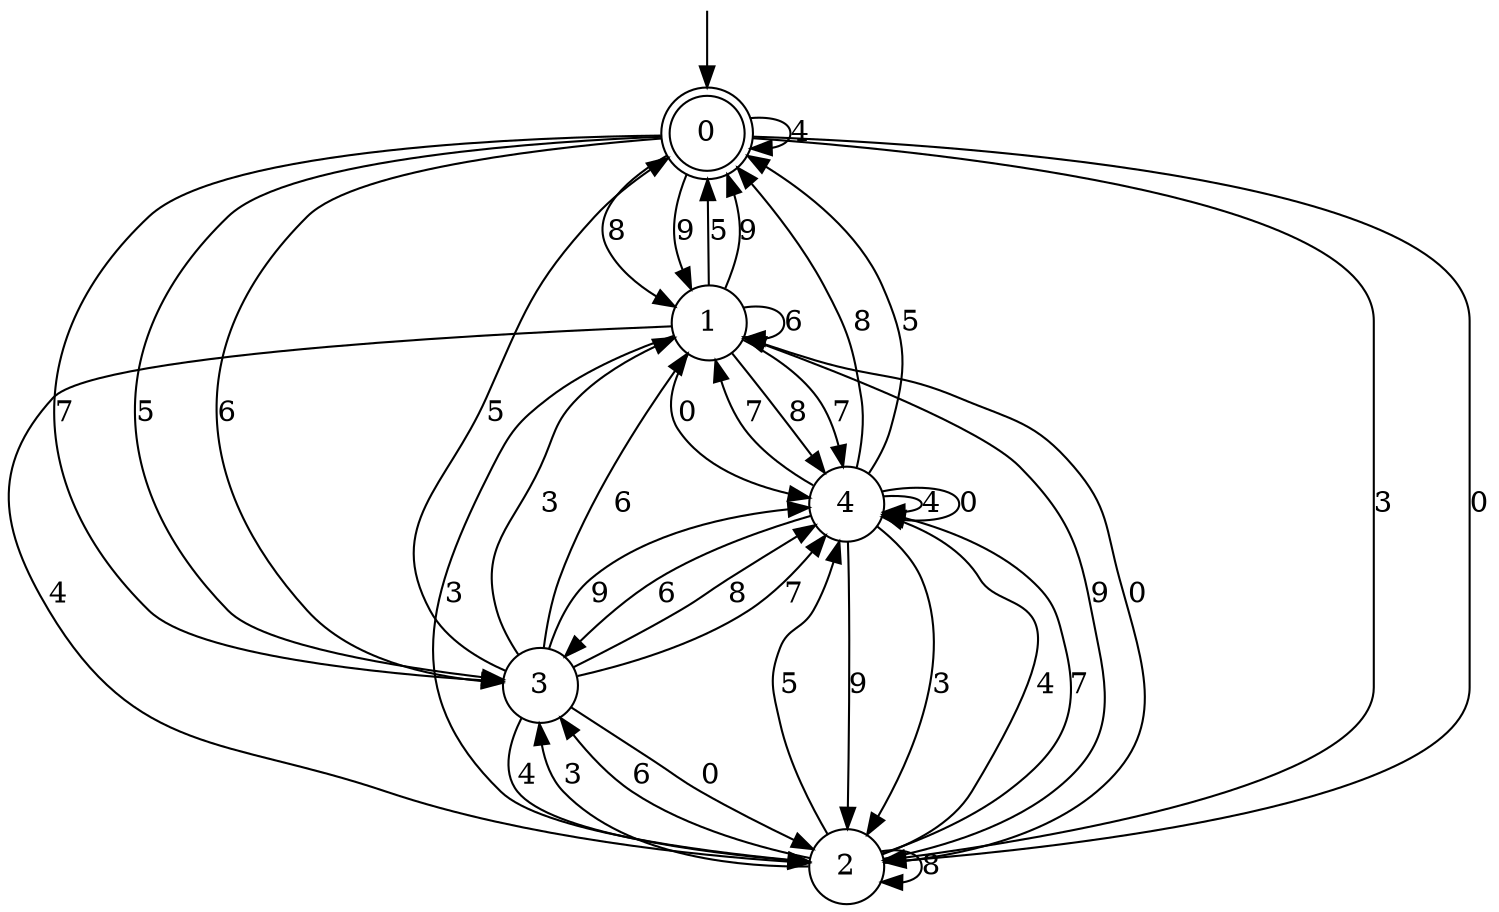 digraph g {

	s0 [shape="doublecircle" label="0"];
	s1 [shape="circle" label="1"];
	s2 [shape="circle" label="2"];
	s3 [shape="circle" label="3"];
	s4 [shape="circle" label="4"];
	s0 -> s1 [label="8"];
	s0 -> s0 [label="4"];
	s0 -> s2 [label="3"];
	s0 -> s3 [label="7"];
	s0 -> s3 [label="5"];
	s0 -> s1 [label="9"];
	s0 -> s2 [label="0"];
	s0 -> s3 [label="6"];
	s1 -> s4 [label="8"];
	s1 -> s2 [label="4"];
	s1 -> s2 [label="3"];
	s1 -> s4 [label="7"];
	s1 -> s0 [label="5"];
	s1 -> s0 [label="9"];
	s1 -> s4 [label="0"];
	s1 -> s1 [label="6"];
	s2 -> s2 [label="8"];
	s2 -> s4 [label="4"];
	s2 -> s3 [label="3"];
	s2 -> s4 [label="7"];
	s2 -> s4 [label="5"];
	s2 -> s1 [label="9"];
	s2 -> s1 [label="0"];
	s2 -> s3 [label="6"];
	s3 -> s4 [label="8"];
	s3 -> s2 [label="4"];
	s3 -> s1 [label="3"];
	s3 -> s4 [label="7"];
	s3 -> s0 [label="5"];
	s3 -> s4 [label="9"];
	s3 -> s2 [label="0"];
	s3 -> s1 [label="6"];
	s4 -> s0 [label="8"];
	s4 -> s4 [label="4"];
	s4 -> s2 [label="3"];
	s4 -> s1 [label="7"];
	s4 -> s0 [label="5"];
	s4 -> s2 [label="9"];
	s4 -> s4 [label="0"];
	s4 -> s3 [label="6"];

__start0 [label="" shape="none" width="0" height="0"];
__start0 -> s0;

}
